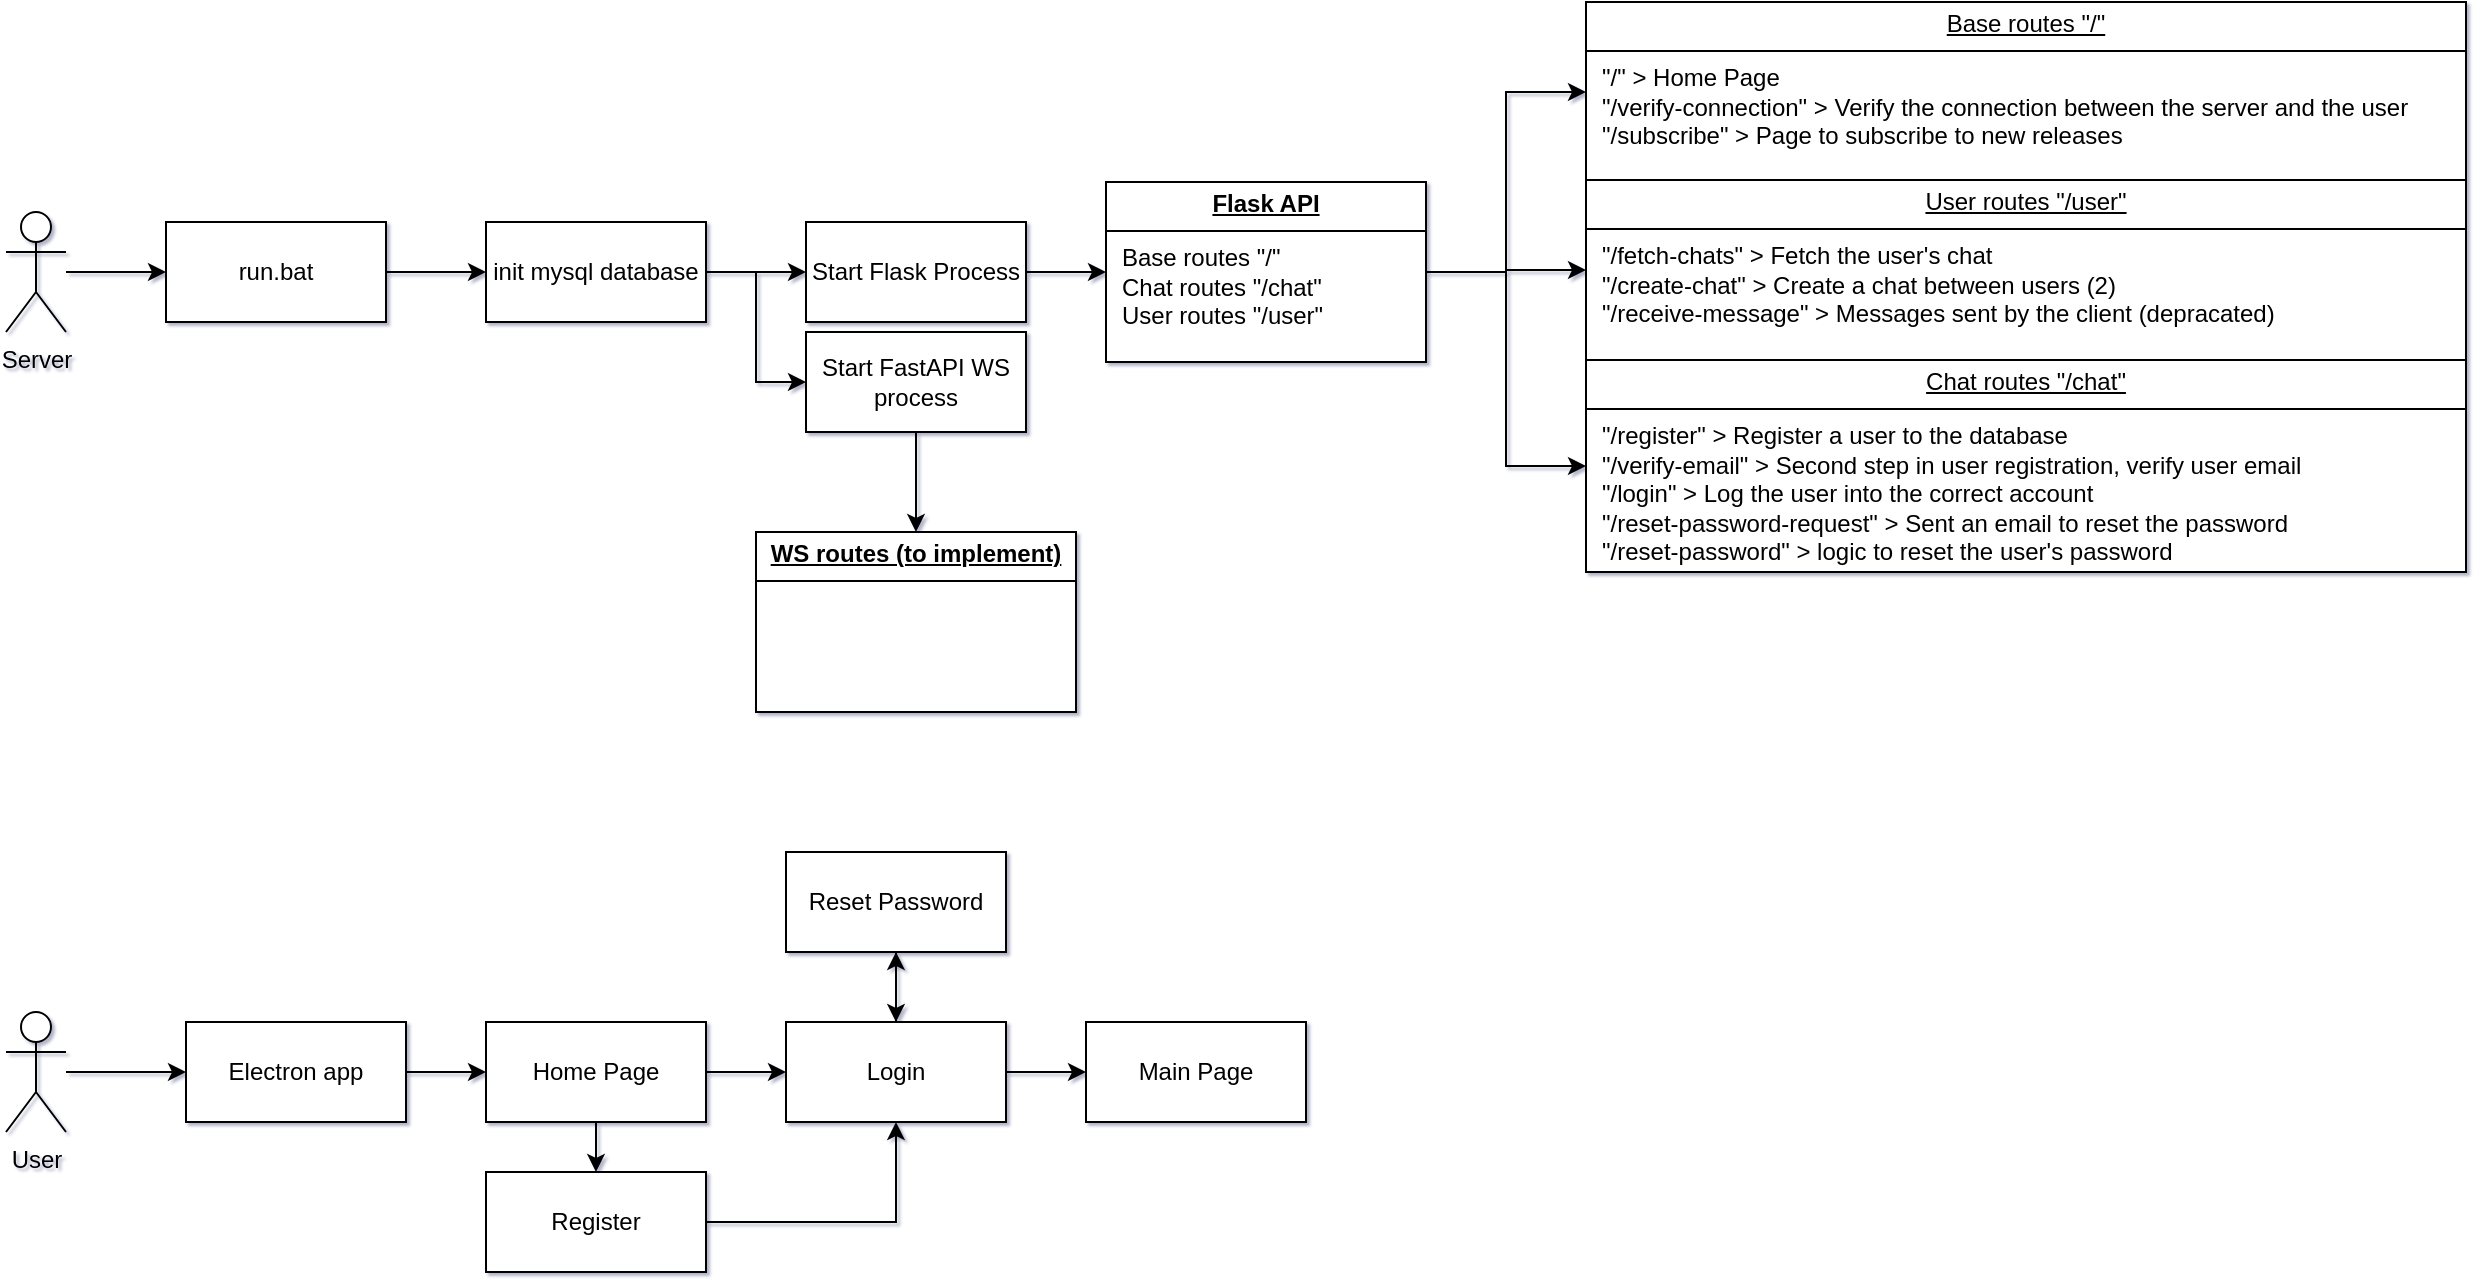 <mxfile version="27.1.6">
  <diagram name="Page-1" id="IyOl1JzqoVD-4Wc97Tee">
    <mxGraphModel dx="1425" dy="1172" grid="1" gridSize="10" guides="1" tooltips="1" connect="1" arrows="1" fold="1" page="0" pageScale="1" pageWidth="850" pageHeight="1100" background="#ffffff" math="0" shadow="1">
      <root>
        <mxCell id="0" />
        <mxCell id="1" parent="0" />
        <mxCell id="SQyUVofRYkzOnYcD2kUR-7" value="" style="edgeStyle=orthogonalEdgeStyle;rounded=0;orthogonalLoop=1;jettySize=auto;html=1;" edge="1" parent="1" source="SQyUVofRYkzOnYcD2kUR-1" target="SQyUVofRYkzOnYcD2kUR-2">
          <mxGeometry relative="1" as="geometry" />
        </mxCell>
        <mxCell id="SQyUVofRYkzOnYcD2kUR-1" value="Server" style="shape=umlActor;verticalLabelPosition=bottom;verticalAlign=top;html=1;" vertex="1" parent="1">
          <mxGeometry x="40" y="20" width="30" height="60" as="geometry" />
        </mxCell>
        <mxCell id="SQyUVofRYkzOnYcD2kUR-6" value="" style="edgeStyle=orthogonalEdgeStyle;rounded=0;orthogonalLoop=1;jettySize=auto;html=1;" edge="1" parent="1" source="SQyUVofRYkzOnYcD2kUR-2" target="SQyUVofRYkzOnYcD2kUR-4">
          <mxGeometry relative="1" as="geometry" />
        </mxCell>
        <mxCell id="SQyUVofRYkzOnYcD2kUR-2" value="run.bat" style="html=1;whiteSpace=wrap;" vertex="1" parent="1">
          <mxGeometry x="120" y="25" width="110" height="50" as="geometry" />
        </mxCell>
        <mxCell id="SQyUVofRYkzOnYcD2kUR-12" value="" style="edgeStyle=orthogonalEdgeStyle;rounded=0;orthogonalLoop=1;jettySize=auto;html=1;entryX=0;entryY=0.5;entryDx=0;entryDy=0;" edge="1" parent="1" source="SQyUVofRYkzOnYcD2kUR-4" target="SQyUVofRYkzOnYcD2kUR-9">
          <mxGeometry relative="1" as="geometry">
            <mxPoint x="335" y="150" as="targetPoint" />
          </mxGeometry>
        </mxCell>
        <mxCell id="SQyUVofRYkzOnYcD2kUR-24" value="" style="edgeStyle=orthogonalEdgeStyle;rounded=0;orthogonalLoop=1;jettySize=auto;html=1;" edge="1" parent="1" source="SQyUVofRYkzOnYcD2kUR-4" target="SQyUVofRYkzOnYcD2kUR-8">
          <mxGeometry relative="1" as="geometry">
            <mxPoint x="335" y="180" as="targetPoint" />
          </mxGeometry>
        </mxCell>
        <mxCell id="SQyUVofRYkzOnYcD2kUR-4" value="init mysql database" style="html=1;whiteSpace=wrap;" vertex="1" parent="1">
          <mxGeometry x="280" y="25" width="110" height="50" as="geometry" />
        </mxCell>
        <mxCell id="SQyUVofRYkzOnYcD2kUR-22" value="" style="edgeStyle=orthogonalEdgeStyle;rounded=0;orthogonalLoop=1;jettySize=auto;html=1;" edge="1" parent="1" source="SQyUVofRYkzOnYcD2kUR-8" target="SQyUVofRYkzOnYcD2kUR-21">
          <mxGeometry relative="1" as="geometry" />
        </mxCell>
        <mxCell id="SQyUVofRYkzOnYcD2kUR-8" value="Start Flask Process" style="html=1;whiteSpace=wrap;" vertex="1" parent="1">
          <mxGeometry x="440" y="25" width="110" height="50" as="geometry" />
        </mxCell>
        <mxCell id="SQyUVofRYkzOnYcD2kUR-26" value="" style="edgeStyle=orthogonalEdgeStyle;rounded=0;orthogonalLoop=1;jettySize=auto;html=1;" edge="1" parent="1" source="SQyUVofRYkzOnYcD2kUR-9" target="SQyUVofRYkzOnYcD2kUR-25">
          <mxGeometry relative="1" as="geometry" />
        </mxCell>
        <mxCell id="SQyUVofRYkzOnYcD2kUR-9" value="Start FastAPI WS process" style="html=1;whiteSpace=wrap;" vertex="1" parent="1">
          <mxGeometry x="440" y="80" width="110" height="50" as="geometry" />
        </mxCell>
        <mxCell id="SQyUVofRYkzOnYcD2kUR-32" style="edgeStyle=orthogonalEdgeStyle;rounded=0;orthogonalLoop=1;jettySize=auto;html=1;" edge="1" parent="1" source="SQyUVofRYkzOnYcD2kUR-21" target="SQyUVofRYkzOnYcD2kUR-29">
          <mxGeometry relative="1" as="geometry" />
        </mxCell>
        <mxCell id="SQyUVofRYkzOnYcD2kUR-33" style="edgeStyle=orthogonalEdgeStyle;rounded=0;orthogonalLoop=1;jettySize=auto;html=1;" edge="1" parent="1" source="SQyUVofRYkzOnYcD2kUR-21" target="SQyUVofRYkzOnYcD2kUR-28">
          <mxGeometry relative="1" as="geometry" />
        </mxCell>
        <mxCell id="SQyUVofRYkzOnYcD2kUR-21" value="&lt;p style=&quot;margin: 4px 0px 0px; text-align: center; text-decoration: underline;&quot;&gt;&lt;b&gt;Flask API&lt;/b&gt;&lt;/p&gt;&lt;hr size=&quot;1&quot; style=&quot;border-style:solid;&quot;&gt;&lt;p style=&quot;margin:0px;margin-left:8px;&quot;&gt;Base routes &quot;/&quot;&lt;br&gt;Chat routes &quot;/chat&quot;&lt;br&gt;User routes &quot;/user&quot;&lt;/p&gt;" style="verticalAlign=top;align=left;overflow=fill;html=1;whiteSpace=wrap;" vertex="1" parent="1">
          <mxGeometry x="590" y="5" width="160" height="90" as="geometry" />
        </mxCell>
        <mxCell id="SQyUVofRYkzOnYcD2kUR-25" value="&lt;p style=&quot;margin: 4px 0px 0px; text-align: center; text-decoration: underline;&quot;&gt;&lt;b&gt;WS routes (to implement)&lt;/b&gt;&lt;/p&gt;&lt;hr size=&quot;1&quot; style=&quot;border-style:solid;&quot;&gt;&lt;p style=&quot;margin:0px;margin-left:8px;&quot;&gt;&lt;br&gt;&lt;/p&gt;" style="verticalAlign=top;align=left;overflow=fill;html=1;whiteSpace=wrap;" vertex="1" parent="1">
          <mxGeometry x="415" y="180" width="160" height="90" as="geometry" />
        </mxCell>
        <mxCell id="SQyUVofRYkzOnYcD2kUR-27" value="&lt;p style=&quot;margin: 4px 0px 0px; text-align: center; text-decoration: underline;&quot;&gt;Base routes &quot;/&quot;&lt;/p&gt;&lt;hr size=&quot;1&quot; style=&quot;border-style:solid;&quot;&gt;&lt;p style=&quot;margin:0px;margin-left:8px;&quot;&gt;&quot;/&quot; &amp;gt; Home Page&lt;br&gt;&quot;/verify-connection&quot; &amp;gt; Verify the connection between the server and the user&lt;/p&gt;&lt;p style=&quot;margin:0px;margin-left:8px;&quot;&gt;&quot;/subscribe&quot; &amp;gt; Page to subscribe to new releases&lt;/p&gt;" style="verticalAlign=top;align=left;overflow=fill;html=1;whiteSpace=wrap;" vertex="1" parent="1">
          <mxGeometry x="830" y="-85" width="440" height="90" as="geometry" />
        </mxCell>
        <mxCell id="SQyUVofRYkzOnYcD2kUR-28" value="&lt;p style=&quot;margin: 4px 0px 0px; text-align: center; text-decoration: underline;&quot;&gt;Chat routes &quot;/chat&quot;&lt;/p&gt;&lt;hr size=&quot;1&quot; style=&quot;border-style:solid;&quot;&gt;&lt;p style=&quot;margin:0px;margin-left:8px;&quot;&gt;&quot;/register&quot; &amp;gt; Register a user to the database&lt;br&gt;&quot;/verify-email&quot; &amp;gt; Second step in user registration, verify user email&lt;/p&gt;&lt;p style=&quot;margin:0px;margin-left:8px;&quot;&gt;&quot;/login&quot; &amp;gt; Log the user into the correct account&lt;/p&gt;&lt;p style=&quot;margin:0px;margin-left:8px;&quot;&gt;&quot;/reset-password-request&quot; &amp;gt; Sent an email to reset the password&lt;/p&gt;&lt;p style=&quot;margin:0px;margin-left:8px;&quot;&gt;&quot;/reset-password&quot; &amp;gt; logic to reset the user&#39;s password&lt;/p&gt;" style="verticalAlign=top;align=left;overflow=fill;html=1;whiteSpace=wrap;" vertex="1" parent="1">
          <mxGeometry x="830" y="94" width="440" height="106" as="geometry" />
        </mxCell>
        <mxCell id="SQyUVofRYkzOnYcD2kUR-29" value="&lt;p style=&quot;margin: 4px 0px 0px; text-align: center; text-decoration: underline;&quot;&gt;User routes &quot;/user&quot;&lt;/p&gt;&lt;hr size=&quot;1&quot; style=&quot;border-style:solid;&quot;&gt;&lt;p style=&quot;margin:0px;margin-left:8px;&quot;&gt;&quot;/fetch-chats&quot; &amp;gt; Fetch the user&#39;s chat&lt;br&gt;&quot;/create-chat&quot; &amp;gt; Create a chat between users (2)&lt;/p&gt;&lt;p style=&quot;margin:0px;margin-left:8px;&quot;&gt;&quot;/receive-message&quot; &amp;gt; Messages sent by the client (depracated)&lt;/p&gt;" style="verticalAlign=top;align=left;overflow=fill;html=1;whiteSpace=wrap;" vertex="1" parent="1">
          <mxGeometry x="830" y="4" width="440" height="90" as="geometry" />
        </mxCell>
        <mxCell id="SQyUVofRYkzOnYcD2kUR-34" style="edgeStyle=orthogonalEdgeStyle;rounded=0;orthogonalLoop=1;jettySize=auto;html=1;entryX=0;entryY=0.5;entryDx=0;entryDy=0;" edge="1" parent="1" source="SQyUVofRYkzOnYcD2kUR-21" target="SQyUVofRYkzOnYcD2kUR-27">
          <mxGeometry relative="1" as="geometry" />
        </mxCell>
        <mxCell id="SQyUVofRYkzOnYcD2kUR-37" value="" style="edgeStyle=orthogonalEdgeStyle;rounded=0;orthogonalLoop=1;jettySize=auto;html=1;" edge="1" parent="1" source="SQyUVofRYkzOnYcD2kUR-35" target="SQyUVofRYkzOnYcD2kUR-38">
          <mxGeometry relative="1" as="geometry">
            <mxPoint x="130" y="450" as="targetPoint" />
          </mxGeometry>
        </mxCell>
        <mxCell id="SQyUVofRYkzOnYcD2kUR-35" value="User" style="shape=umlActor;verticalLabelPosition=bottom;verticalAlign=top;html=1;" vertex="1" parent="1">
          <mxGeometry x="40" y="420" width="30" height="60" as="geometry" />
        </mxCell>
        <mxCell id="SQyUVofRYkzOnYcD2kUR-40" value="" style="edgeStyle=orthogonalEdgeStyle;rounded=0;orthogonalLoop=1;jettySize=auto;html=1;" edge="1" parent="1" source="SQyUVofRYkzOnYcD2kUR-38" target="SQyUVofRYkzOnYcD2kUR-39">
          <mxGeometry relative="1" as="geometry" />
        </mxCell>
        <mxCell id="SQyUVofRYkzOnYcD2kUR-38" value="&lt;div&gt;Electron app&lt;/div&gt;" style="html=1;whiteSpace=wrap;" vertex="1" parent="1">
          <mxGeometry x="130" y="425" width="110" height="50" as="geometry" />
        </mxCell>
        <mxCell id="SQyUVofRYkzOnYcD2kUR-42" value="" style="edgeStyle=orthogonalEdgeStyle;rounded=0;orthogonalLoop=1;jettySize=auto;html=1;" edge="1" parent="1" source="SQyUVofRYkzOnYcD2kUR-39" target="SQyUVofRYkzOnYcD2kUR-41">
          <mxGeometry relative="1" as="geometry" />
        </mxCell>
        <mxCell id="SQyUVofRYkzOnYcD2kUR-44" style="edgeStyle=orthogonalEdgeStyle;rounded=0;orthogonalLoop=1;jettySize=auto;html=1;" edge="1" parent="1" source="SQyUVofRYkzOnYcD2kUR-39" target="SQyUVofRYkzOnYcD2kUR-43">
          <mxGeometry relative="1" as="geometry" />
        </mxCell>
        <mxCell id="SQyUVofRYkzOnYcD2kUR-39" value="Home Page" style="html=1;whiteSpace=wrap;" vertex="1" parent="1">
          <mxGeometry x="280" y="425" width="110" height="50" as="geometry" />
        </mxCell>
        <mxCell id="SQyUVofRYkzOnYcD2kUR-46" value="" style="edgeStyle=orthogonalEdgeStyle;rounded=0;orthogonalLoop=1;jettySize=auto;html=1;" edge="1" parent="1" source="SQyUVofRYkzOnYcD2kUR-41" target="SQyUVofRYkzOnYcD2kUR-45">
          <mxGeometry relative="1" as="geometry" />
        </mxCell>
        <mxCell id="SQyUVofRYkzOnYcD2kUR-52" value="" style="edgeStyle=orthogonalEdgeStyle;rounded=0;orthogonalLoop=1;jettySize=auto;html=1;" edge="1" parent="1" source="SQyUVofRYkzOnYcD2kUR-41" target="SQyUVofRYkzOnYcD2kUR-51">
          <mxGeometry relative="1" as="geometry" />
        </mxCell>
        <mxCell id="SQyUVofRYkzOnYcD2kUR-41" value="Login" style="html=1;whiteSpace=wrap;" vertex="1" parent="1">
          <mxGeometry x="430" y="425" width="110" height="50" as="geometry" />
        </mxCell>
        <mxCell id="SQyUVofRYkzOnYcD2kUR-49" style="edgeStyle=orthogonalEdgeStyle;rounded=0;orthogonalLoop=1;jettySize=auto;html=1;" edge="1" parent="1" source="SQyUVofRYkzOnYcD2kUR-43" target="SQyUVofRYkzOnYcD2kUR-41">
          <mxGeometry relative="1" as="geometry" />
        </mxCell>
        <mxCell id="SQyUVofRYkzOnYcD2kUR-43" value="Register" style="html=1;whiteSpace=wrap;" vertex="1" parent="1">
          <mxGeometry x="280" y="500" width="110" height="50" as="geometry" />
        </mxCell>
        <mxCell id="SQyUVofRYkzOnYcD2kUR-47" style="edgeStyle=orthogonalEdgeStyle;rounded=0;orthogonalLoop=1;jettySize=auto;html=1;" edge="1" parent="1" source="SQyUVofRYkzOnYcD2kUR-45" target="SQyUVofRYkzOnYcD2kUR-41">
          <mxGeometry relative="1" as="geometry" />
        </mxCell>
        <mxCell id="SQyUVofRYkzOnYcD2kUR-45" value="Reset Password" style="html=1;whiteSpace=wrap;" vertex="1" parent="1">
          <mxGeometry x="430" y="340" width="110" height="50" as="geometry" />
        </mxCell>
        <mxCell id="SQyUVofRYkzOnYcD2kUR-51" value="&lt;div&gt;Main Page&lt;/div&gt;" style="html=1;whiteSpace=wrap;" vertex="1" parent="1">
          <mxGeometry x="580" y="425" width="110" height="50" as="geometry" />
        </mxCell>
      </root>
    </mxGraphModel>
  </diagram>
</mxfile>
